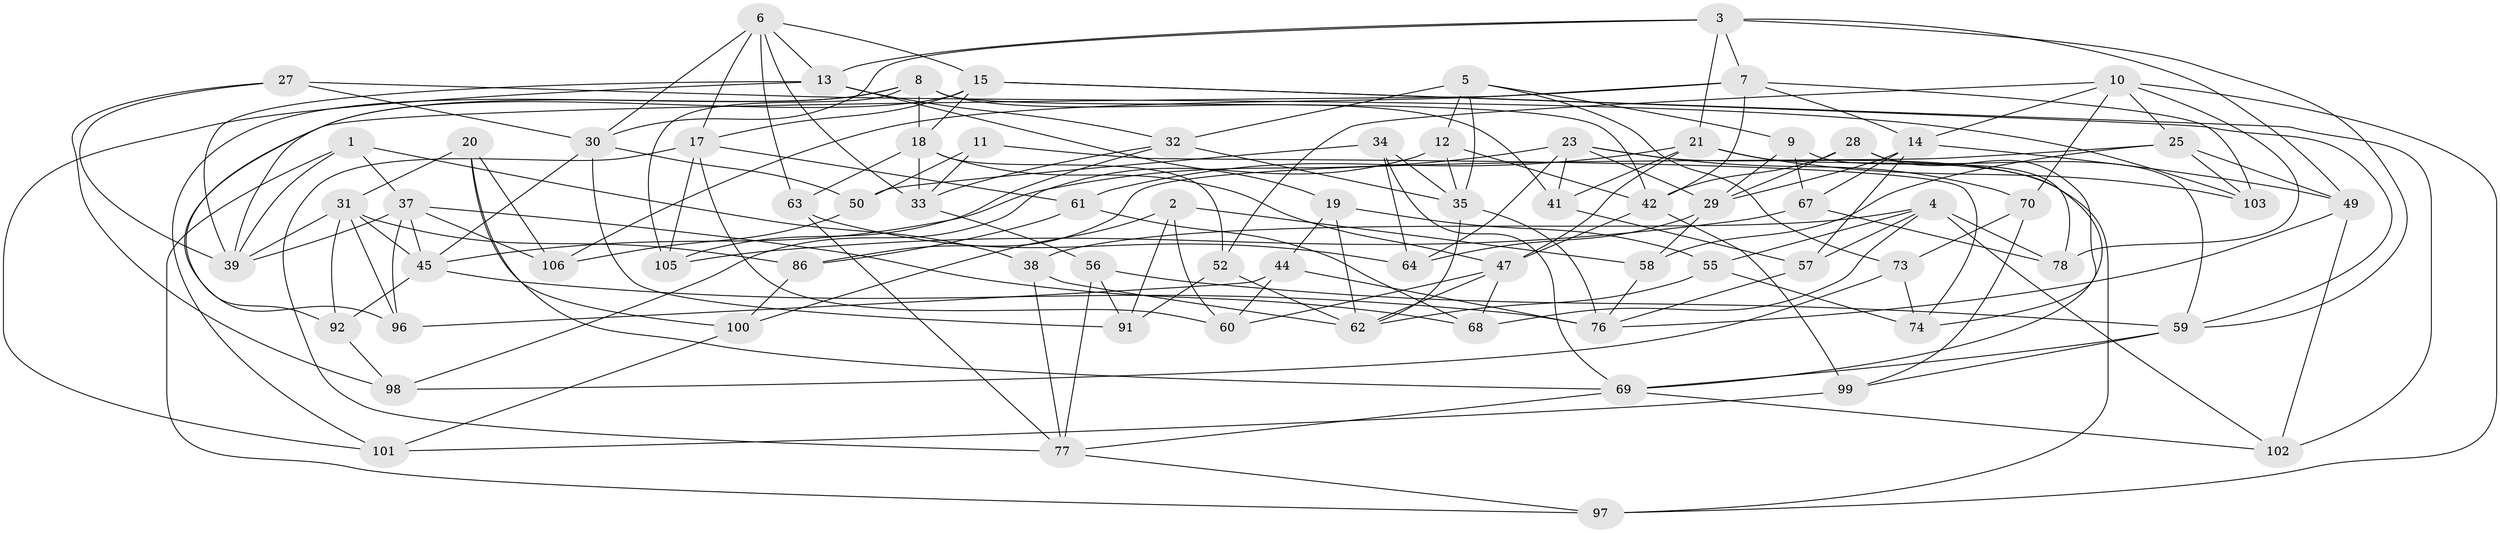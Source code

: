 // original degree distribution, {4: 1.0}
// Generated by graph-tools (version 1.1) at 2025/11/02/27/25 16:11:48]
// undirected, 74 vertices, 177 edges
graph export_dot {
graph [start="1"]
  node [color=gray90,style=filled];
  1;
  2;
  3 [super="+16"];
  4 [super="+95"];
  5 [super="+79"];
  6 [super="+48"];
  7 [super="+36"];
  8 [super="+24"];
  9;
  10 [super="+22"];
  11;
  12;
  13 [super="+53"];
  14 [super="+89"];
  15 [super="+87"];
  17 [super="+43"];
  18 [super="+81"];
  19;
  20;
  21 [super="+26"];
  23 [super="+75"];
  25 [super="+94"];
  27;
  28;
  29 [super="+85"];
  30 [super="+71"];
  31 [super="+66"];
  32 [super="+72"];
  33 [super="+46"];
  34;
  35 [super="+40"];
  37 [super="+54"];
  38;
  39 [super="+65"];
  41;
  42 [super="+51"];
  44;
  45 [super="+82"];
  47 [super="+80"];
  49 [super="+84"];
  50;
  52;
  55;
  56;
  57;
  58;
  59 [super="+83"];
  60;
  61;
  62 [super="+90"];
  63;
  64;
  67;
  68;
  69 [super="+93"];
  70;
  73;
  74;
  76 [super="+104"];
  77 [super="+88"];
  78;
  86;
  91;
  92;
  96;
  97;
  98;
  99;
  100;
  101;
  102;
  103;
  105;
  106;
  1 -- 38;
  1 -- 97;
  1 -- 37;
  1 -- 39;
  2 -- 60;
  2 -- 58;
  2 -- 100;
  2 -- 91;
  3 -- 13;
  3 -- 49;
  3 -- 30;
  3 -- 59;
  3 -- 21;
  3 -- 7;
  4 -- 57;
  4 -- 55;
  4 -- 102;
  4 -- 38;
  4 -- 78;
  4 -- 68;
  5 -- 12;
  5 -- 35;
  5 -- 32 [weight=2];
  5 -- 9;
  5 -- 73;
  6 -- 33;
  6 -- 15;
  6 -- 13;
  6 -- 17;
  6 -- 63;
  6 -- 30;
  7 -- 92;
  7 -- 103;
  7 -- 106;
  7 -- 42;
  7 -- 14;
  8 -- 101;
  8 -- 18;
  8 -- 39;
  8 -- 105;
  8 -- 42;
  8 -- 41;
  9 -- 67;
  9 -- 29;
  9 -- 78;
  10 -- 52;
  10 -- 97;
  10 -- 78;
  10 -- 25;
  10 -- 14;
  10 -- 70;
  11 -- 50;
  11 -- 74;
  11 -- 33 [weight=2];
  12 -- 35;
  12 -- 98;
  12 -- 42;
  13 -- 101;
  13 -- 19;
  13 -- 39;
  13 -- 32;
  14 -- 57;
  14 -- 49;
  14 -- 67;
  14 -- 29;
  15 -- 96;
  15 -- 17;
  15 -- 18;
  15 -- 59;
  15 -- 102;
  17 -- 105;
  17 -- 77;
  17 -- 60;
  17 -- 61;
  18 -- 33;
  18 -- 52;
  18 -- 63;
  18 -- 47;
  19 -- 55;
  19 -- 44;
  19 -- 62;
  20 -- 100;
  20 -- 106;
  20 -- 31;
  20 -- 69;
  21 -- 69;
  21 -- 41;
  21 -- 61;
  21 -- 103;
  21 -- 47;
  23 -- 41;
  23 -- 97;
  23 -- 29;
  23 -- 64;
  23 -- 45;
  23 -- 70;
  25 -- 49 [weight=2];
  25 -- 58;
  25 -- 86;
  25 -- 103;
  27 -- 39;
  27 -- 30;
  27 -- 103;
  27 -- 98;
  28 -- 74;
  28 -- 42;
  28 -- 59;
  28 -- 29;
  29 -- 58;
  29 -- 64;
  30 -- 45;
  30 -- 50;
  30 -- 91;
  31 -- 92;
  31 -- 86;
  31 -- 96;
  31 -- 45;
  31 -- 39;
  32 -- 105;
  32 -- 33;
  32 -- 35;
  33 -- 56;
  34 -- 35;
  34 -- 50;
  34 -- 64;
  34 -- 69;
  35 -- 76;
  35 -- 62;
  37 -- 106;
  37 -- 68;
  37 -- 96;
  37 -- 45;
  37 -- 39;
  38 -- 77;
  38 -- 62;
  41 -- 57;
  42 -- 99;
  42 -- 47;
  44 -- 76;
  44 -- 60;
  44 -- 96;
  45 -- 92;
  45 -- 76;
  47 -- 68;
  47 -- 62;
  47 -- 60;
  49 -- 102;
  49 -- 76;
  50 -- 106;
  52 -- 62;
  52 -- 91;
  55 -- 74;
  55 -- 62;
  56 -- 91;
  56 -- 77;
  56 -- 59;
  57 -- 76;
  58 -- 76;
  59 -- 69;
  59 -- 99;
  61 -- 68;
  61 -- 86;
  63 -- 64;
  63 -- 77;
  67 -- 105;
  67 -- 78;
  69 -- 102;
  69 -- 77;
  70 -- 73;
  70 -- 99;
  73 -- 74;
  73 -- 98;
  77 -- 97;
  86 -- 100;
  92 -- 98;
  99 -- 101;
  100 -- 101;
}

